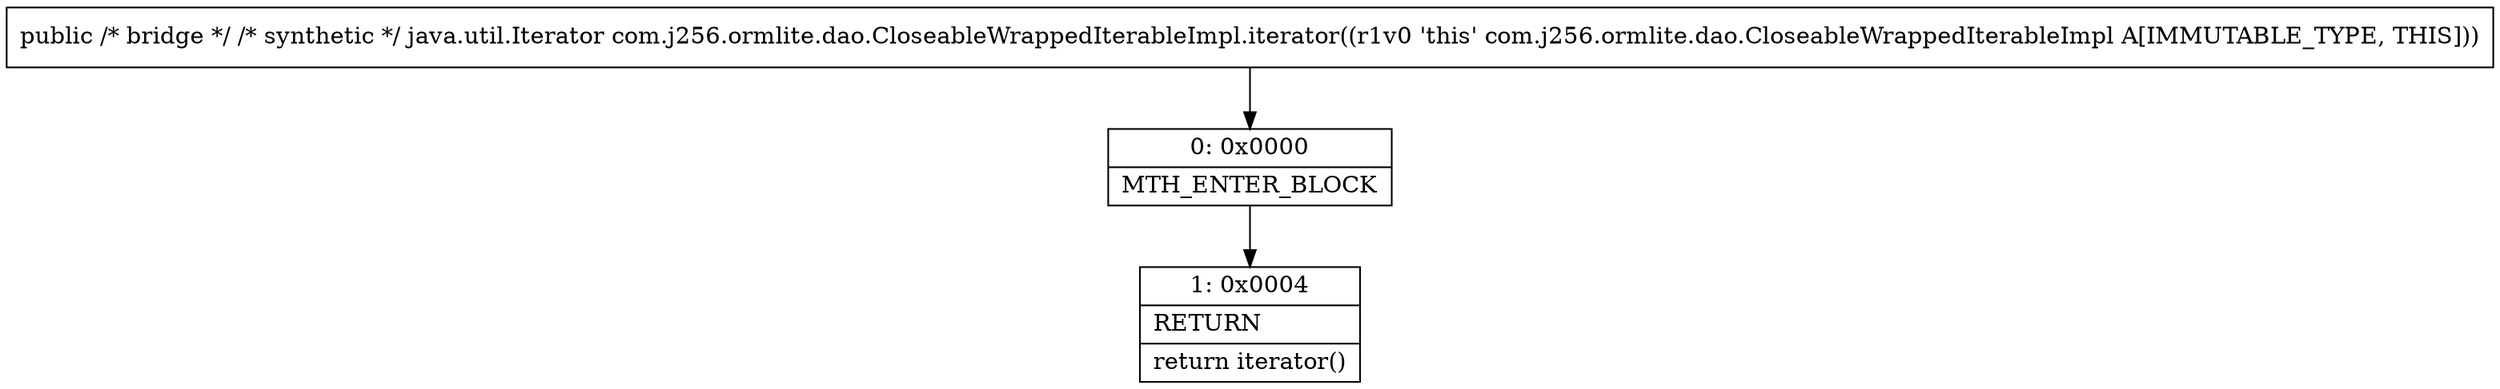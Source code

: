 digraph "CFG forcom.j256.ormlite.dao.CloseableWrappedIterableImpl.iterator()Ljava\/util\/Iterator;" {
Node_0 [shape=record,label="{0\:\ 0x0000|MTH_ENTER_BLOCK\l}"];
Node_1 [shape=record,label="{1\:\ 0x0004|RETURN\l|return iterator()\l}"];
MethodNode[shape=record,label="{public \/* bridge *\/ \/* synthetic *\/ java.util.Iterator com.j256.ormlite.dao.CloseableWrappedIterableImpl.iterator((r1v0 'this' com.j256.ormlite.dao.CloseableWrappedIterableImpl A[IMMUTABLE_TYPE, THIS])) }"];
MethodNode -> Node_0;
Node_0 -> Node_1;
}

